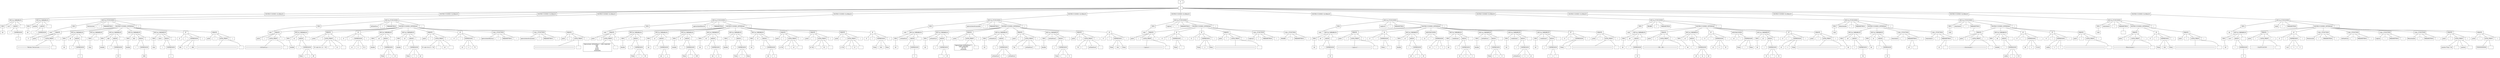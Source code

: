 graph "" { node [shape=box];n000 -- n000;
n000 [label="S"] ;
n000 -- n001;
n001 [label="A"] ;
n001 -- n002;
n002 [label="INSTRUCCIONES GLOBALES"] ;
n002 -- n003;
n003 [label="DECLA_VARIABLES"] ;
n003 -- n004;
n004 [label="TIPO"] ;
n004 -- n005;
n005 [label="int"] ;
n003 -- n006;
n006 [label="var1"] ;
n003 -- n007;
n007 [label="ASIGN"] ;
n007 -- n008;
n008 [label="="] ;
n007 -- n009;
n009 [label="EXPRESION"] ;
n009 -- n0010;
n0010 [label="1"] ;
n003 -- n0011;
n0011 [label=","] ;
n001 -- n0012;
n0012 [label="INSTRUCCIONES GLOBALES"] ;
n0012 -- n0013;
n0013 [label="DECLA_VARIABLES"] ;
n0013 -- n0014;
n0014 [label="TIPO"] ;
n0014 -- n0015;
n0015 [label="int"] ;
n0013 -- n0016;
n0016 [label="punteo"] ;
n0013 -- n0017;
n0017 [label="ASIGN"] ;
n0017 -- n0018;
n0018 [label="="] ;
n0017 -- n0019;
n0019 [label="EXPRESION"] ;
n0019 -- n0020;
n0020 [label="0"] ;
n0013 -- n0021;
n0021 [label=","] ;
n001 -- n0022;
n0022 [label="INSTRUCCIONES GLOBALES"] ;
n0022 -- n0023;
n0023 [label="DECLA_FUNCIONES"] ;
n0023 -- n0024;
n0024 [label="TIPO"] ;
n0024 -- n0025;
n0025 [label="void"] ;
n0023 -- n0026;
n0026 [label="Declaracion"] ;
n0023 -- n0027;
n0027 [label="("] ;
n0023 -- n0028;
n0028 [label="PARAMETROS"] ;
n0023 -- n0029;
n0029 [label="INSTRUCCIONES_INTERNAS"] ;
n0029 -- n0030;
n0030 [label="PRINTF_"] ;
n0030 -- n0031;
n0031 [label="print"] ;
n0030 -- n0032;
n0032 [label="("] ;
n0030 -- n0033;
n0033 [label="LISTA_PRINT"] ;
n0033 -- n0034;
n0034 [label="========= Metodo Declaracion =========\n"] ;
n0033 -- n0035;
n0035 [label=","] ;
n0030 -- n0036;
n0036 [label=")"] ;
n0029 -- n0037;
n0037 [label="DECLA_VARIABLES"] ;
n0037 -- n0038;
n0038 [label="TIPO"] ;
n0038 -- n0039;
n0039 [label="int"] ;
n0037 -- n0040;
n0040 [label="n4"] ;
n0037 -- n0041;
n0041 [label="ASIGN"] ;
n0041 -- n0042;
n0042 [label="="] ;
n0041 -- n0043;
n0043 [label="EXPRESION"] ;
n0043 -- n0044;
n0044 [label="2"] ;
n0037 -- n0045;
n0045 [label=","] ;
n0029 -- n0046;
n0046 [label="DECLA_VARIABLES"] ;
n0046 -- n0047;
n0047 [label="TIPO"] ;
n0047 -- n0048;
n0048 [label="char"] ;
n0046 -- n0049;
n0049 [label=","] ;
n0029 -- n0050;
n0050 [label="DECLA_VARIABLES"] ;
n0050 -- n0051;
n0051 [label="TIPO"] ;
n0051 -- n0052;
n0052 [label="double"] ;
n0050 -- n0053;
n0053 [label="db4"] ;
n0050 -- n0054;
n0054 [label="ASIGN"] ;
n0054 -- n0055;
n0055 [label="="] ;
n0054 -- n0056;
n0056 [label="EXPRESION"] ;
n0056 -- n0057;
n0057 [label="0.0"] ;
n0050 -- n0058;
n0058 [label=","] ;
n0029 -- n0059;
n0059 [label="DECLA_VARIABLES"] ;
n0059 -- n0060;
n0060 [label="TIPO"] ;
n0060 -- n0061;
n0061 [label="double"] ;
n0059 -- n0062;
n0062 [label="db1"] ;
n0059 -- n0063;
n0063 [label="ASIGN"] ;
n0063 -- n0064;
n0064 [label="="] ;
n0063 -- n0065;
n0065 [label="EXPRESION"] ;
n0065 -- n0066;
n0066 [label="db4"] ;
n0059 -- n0067;
n0067 [label=","] ;
n0029 -- n0068;
n0068 [label="DECLA_VARIABLES"] ;
n0068 -- n0069;
n0069 [label="TIPO"] ;
n0069 -- n0070;
n0070 [label="char"] ;
n0068 -- n0071;
n0071 [label="chr4"] ;
n0068 -- n0072;
n0072 [label="ASIGN"] ;
n0072 -- n0073;
n0073 [label="="] ;
n0072 -- n0074;
n0074 [label="EXPRESION"] ;
n0074 -- n0075;
n0075 [label="s"] ;
n0068 -- n0076;
n0076 [label=","] ;
n0029 -- n0077;
n0077 [label="IF"] ;
n0077 -- n0078;
n0078 [label="if"] ;
n0077 -- n0079;
n0079 [label="("] ;
n0077 -- n0080;
n0080 [label="EXPRESION"] ;
n0080 -- n0081;
n0081 [label="db1"] ;
n0080 -- n0082;
n0082 [label="=="] ;
n0080 -- n0083;
n0083 [label="db4"] ;
n0077 -- n0084;
n0084 [label=")"] ;
n0029 -- n0085;
n0085 [label="PRINTF_"] ;
n0085 -- n0086;
n0086 [label="print"] ;
n0085 -- n0087;
n0087 [label="("] ;
n0085 -- n0088;
n0088 [label="LISTA_PRINT"] ;
n0088 -- n0089;
n0089 [label="======================================\n"] ;
n0088 -- n0090;
n0090 [label=","] ;
n0085 -- n0091;
n0091 [label=")"] ;
n0023 -- n0092;
n0092 [label=")"] ;
n001 -- n0093;
n0093 [label="INSTRUCCIONES GLOBALES"] ;
n0093 -- n0094;
n0094 [label="DECLA_FUNCIONES"] ;
n0094 -- n0095;
n0095 [label="TIPO"] ;
n0095 -- n0096;
n0096 [label="void"] ;
n0094 -- n0097;
n0097 [label="Aritmeticas"] ;
n0094 -- n0098;
n0098 [label="("] ;
n0094 -- n0099;
n0099 [label="PARAMETROS"] ;
n0094 -- n00100;
n00100 [label="INSTRUCCIONES_INTERNAS"] ;
n00100 -- n00101;
n00101 [label="PRINTF_"] ;
n00101 -- n00102;
n00102 [label="print"] ;
n00101 -- n00103;
n00103 [label="("] ;
n00101 -- n00104;
n00104 [label="LISTA_PRINT"] ;
n00104 -- n00105;
n00105 [label="==============Aritmeticas=============\n"] ;
n00104 -- n00106;
n00106 [label=","] ;
n00101 -- n00107;
n00107 [label=")"] ;
n00100 -- n00108;
n00108 [label="DECLA_VARIABLES"] ;
n00108 -- n00109;
n00109 [label="TIPO"] ;
n00109 -- n00110;
n00110 [label="double"] ;
n00108 -- n00111;
n00111 [label="n1"] ;
n00108 -- n00112;
n00112 [label="ASIGN"] ;
n00112 -- n00113;
n00113 [label="="] ;
n00112 -- n00114;
n00114 [label="EXPRESION"] ;
n00114 -- n00115;
n00115 [label="None"] ;
n00114 -- n00116;
n00116 [label="+"] ;
n00114 -- n00117;
n00117 [label="49"] ;
n00108 -- n00118;
n00118 [label=","] ;
n00100 -- n00119;
n00119 [label="PRINTF_"] ;
n00119 -- n00120;
n00120 [label="print"] ;
n00119 -- n00121;
n00121 [label="("] ;
n00119 -- n00122;
n00122 [label="LISTA_PRINT"] ;
n00122 -- n00123;
n00123 [label="El valor de  n1 = %f\n"] ;
n00122 -- n00124;
n00124 [label=","] ;
n00122 -- n00125;
n00125 [label="n1"] ;
n00122 -- n00126;
n00126 [label=","] ;
n00119 -- n00127;
n00127 [label=")"] ;
n00100 -- n00128;
n00128 [label="IF"] ;
n00128 -- n00129;
n00129 [label="if"] ;
n00128 -- n00130;
n00130 [label="("] ;
n00128 -- n00131;
n00131 [label="EXPRESION"] ;
n00131 -- n00132;
n00132 [label="n1"] ;
n00131 -- n00133;
n00133 [label="=="] ;
n00131 -- n00134;
n00134 [label="52.1"] ;
n00128 -- n00135;
n00135 [label=")"] ;
n00100 -- n00136;
n00136 [label="DECLA_VARIABLES"] ;
n00136 -- n00137;
n00137 [label="TIPO"] ;
n00137 -- n00138;
n00138 [label="double"] ;
n00136 -- n00139;
n00139 [label="n4"] ;
n00136 -- n00140;
n00140 [label="ASIGN"] ;
n00140 -- n00141;
n00141 [label="="] ;
n00140 -- n00142;
n00142 [label="EXPRESION"] ;
n00142 -- n00143;
n00143 [label="None"] ;
n00142 -- n00144;
n00144 [label="+"] ;
n00142 -- n00145;
n00145 [label="1.0"] ;
n00136 -- n00146;
n00146 [label=","] ;
n00100 -- n00147;
n00147 [label="DECLA_VARIABLES"] ;
n00147 -- n00148;
n00148 [label="TIPO"] ;
n00148 -- n00149;
n00149 [label="double"] ;
n00147 -- n00150;
n00150 [label="n3"] ;
n00147 -- n00151;
n00151 [label="ASIGN"] ;
n00151 -- n00152;
n00152 [label="="] ;
n00151 -- n00153;
n00153 [label="EXPRESION"] ;
n00153 -- n00154;
n00154 [label="None"] ;
n00153 -- n00155;
n00155 [label="+"] ;
n00153 -- n00156;
n00156 [label="n4"] ;
n00147 -- n00157;
n00157 [label=","] ;
n00100 -- n00158;
n00158 [label="PRINTF_"] ;
n00158 -- n00159;
n00159 [label="print"] ;
n00158 -- n00160;
n00160 [label="("] ;
n00158 -- n00161;
n00161 [label="LISTA_PRINT"] ;
n00161 -- n00162;
n00162 [label="El valor de n3 = %f\n"] ;
n00161 -- n00163;
n00163 [label=","] ;
n00161 -- n00164;
n00164 [label="n3"] ;
n00161 -- n00165;
n00165 [label=","] ;
n00158 -- n00166;
n00166 [label=")"] ;
n00100 -- n00167;
n00167 [label="IF"] ;
n00167 -- n00168;
n00168 [label="if"] ;
n00167 -- n00169;
n00169 [label="("] ;
n00167 -- n00170;
n00170 [label="EXPRESION"] ;
n00170 -- n00171;
n00171 [label="n3"] ;
n00170 -- n00172;
n00172 [label="=="] ;
n00170 -- n00173;
n00173 [label="70"] ;
n00167 -- n00174;
n00174 [label=")"] ;
n00100 -- n00175;
n00175 [label="CALL_FUNCTION"] ;
n00175 -- n00176;
n00176 [label="operacionesBasicas"] ;
n00175 -- n00177;
n00177 [label="("] ;
n00175 -- n00178;
n00178 [label="PARAMETROS"] ;
n00175 -- n00179;
n00179 [label=")"] ;
n00100 -- n00180;
n00180 [label="CALL_FUNCTION"] ;
n00180 -- n00181;
n00181 [label="operacionesAvanzadas"] ;
n00180 -- n00182;
n00182 [label="("] ;
n00180 -- n00183;
n00183 [label="PARAMETROS"] ;
n00180 -- n00184;
n00184 [label=")"] ;
n00100 -- n00185;
n00185 [label="PRINTF_"] ;
n00185 -- n00186;
n00186 [label="print"] ;
n00185 -- n00187;
n00187 [label="("] ;
n00185 -- n00188;
n00188 [label="LISTA_PRINT"] ;
n00188 -- n00189;
n00189 [label="======================================\n"] ;
n00188 -- n00190;
n00190 [label=","] ;
n00185 -- n00191;
n00191 [label=")"] ;
n0094 -- n00192;
n00192 [label=")"] ;
n001 -- n00193;
n00193 [label="INSTRUCCIONES GLOBALES"] ;
n00193 -- n00194;
n00194 [label="DECLA_FUNCIONES"] ;
n00194 -- n00195;
n00195 [label="TIPO"] ;
n00195 -- n00196;
n00196 [label="void"] ;
n00194 -- n00197;
n00197 [label="operacionesBasicas"] ;
n00194 -- n00198;
n00198 [label="("] ;
n00194 -- n00199;
n00199 [label="PARAMETROS"] ;
n00194 -- n00200;
n00200 [label="INSTRUCCIONES_INTERNAS"] ;
n00200 -- n00201;
n00201 [label="PRINTF_"] ;
n00201 -- n00202;
n00202 [label="print"] ;
n00201 -- n00203;
n00203 [label="("] ;
n00201 -- n00204;
n00204 [label="LISTA_PRINT"] ;
n00204 -- n00205;
n00205 [label="Operaciones Aritmeticas 1: valor esperado:  \na)62   \nb)0   \nc)-19   \nd)256   \nresultados:\n"] ;
n00204 -- n00206;
n00206 [label=","] ;
n00201 -- n00207;
n00207 [label=")"] ;
n00200 -- n00208;
n00208 [label="DECLA_VARIABLES"] ;
n00208 -- n00209;
n00209 [label="TIPO"] ;
n00209 -- n00210;
n00210 [label="double"] ;
n00208 -- n00211;
n00211 [label="a"] ;
n00208 -- n00212;
n00212 [label="ASIGN"] ;
n00212 -- n00213;
n00213 [label="="] ;
n00212 -- n00214;
n00214 [label="EXPRESION"] ;
n00214 -- n00215;
n00215 [label="None"] ;
n00214 -- n00216;
n00216 [label="+"] ;
n00214 -- n00217;
n00217 [label="50"] ;
n00208 -- n00218;
n00218 [label=","] ;
n00200 -- n00219;
n00219 [label="DECLA_VARIABLES"] ;
n00219 -- n00220;
n00220 [label="TIPO"] ;
n00220 -- n00221;
n00221 [label="int"] ;
n00219 -- n00222;
n00222 [label="a2"] ;
n00219 -- n00223;
n00223 [label="ASIGN"] ;
n00223 -- n00224;
n00224 [label="="] ;
n00223 -- n00225;
n00225 [label="EXPRESION"] ;
n00225 -- n00226;
n00226 [label="int"] ;
n00225 -- n00227;
n00227 [label="a"] ;
n00219 -- n00228;
n00228 [label=","] ;
n00200 -- n00229;
n00229 [label="DECLA_VARIABLES"] ;
n00229 -- n00230;
n00230 [label="TIPO"] ;
n00230 -- n00231;
n00231 [label="double"] ;
n00229 -- n00232;
n00232 [label="b"] ;
n00229 -- n00233;
n00233 [label="ASIGN"] ;
n00233 -- n00234;
n00234 [label="="] ;
n00233 -- n00235;
n00235 [label="EXPRESION"] ;
n00235 -- n00236;
n00236 [label="None"] ;
n00235 -- n00237;
n00237 [label="-"] ;
n00235 -- n00238;
n00238 [label="100"] ;
n00229 -- n00239;
n00239 [label=","] ;
n00200 -- n00240;
n00240 [label="DECLA_VARIABLES"] ;
n00240 -- n00241;
n00241 [label="TIPO"] ;
n00241 -- n00242;
n00242 [label="int"] ;
n00240 -- n00243;
n00243 [label="b2"] ;
n00240 -- n00244;
n00244 [label="ASIGN"] ;
n00244 -- n00245;
n00245 [label="="] ;
n00244 -- n00246;
n00246 [label="EXPRESION"] ;
n00246 -- n00247;
n00247 [label="int"] ;
n00246 -- n00248;
n00248 [label="b"] ;
n00240 -- n00249;
n00249 [label=","] ;
n00200 -- n00250;
n00250 [label="DECLA_VARIABLES"] ;
n00250 -- n00251;
n00251 [label="TIPO"] ;
n00251 -- n00252;
n00252 [label="double"] ;
n00250 -- n00253;
n00253 [label="c"] ;
n00250 -- n00254;
n00254 [label="ASIGN"] ;
n00254 -- n00255;
n00255 [label="="] ;
n00254 -- n00256;
n00256 [label="EXPRESION"] ;
n00256 -- n00257;
n00257 [label="None"] ;
n00256 -- n00258;
n00258 [label="+"] ;
n00256 -- n00259;
n00259 [label="None"] ;
n00250 -- n00260;
n00260 [label=","] ;
n00200 -- n00261;
n00261 [label="DECLA_VARIABLES"] ;
n00261 -- n00262;
n00262 [label="TIPO"] ;
n00262 -- n00263;
n00263 [label="int"] ;
n00261 -- n00264;
n00264 [label="c2"] ;
n00261 -- n00265;
n00265 [label="ASIGN"] ;
n00265 -- n00266;
n00266 [label="="] ;
n00265 -- n00267;
n00267 [label="EXPRESION"] ;
n00267 -- n00268;
n00268 [label="int"] ;
n00267 -- n00269;
n00269 [label="c"] ;
n00261 -- n00270;
n00270 [label=","] ;
n00200 -- n00271;
n00271 [label="PRINTF_"] ;
n00271 -- n00272;
n00272 [label="print"] ;
n00271 -- n00273;
n00273 [label="("] ;
n00271 -- n00274;
n00274 [label="LISTA_PRINT"] ;
n00274 -- n00275;
n00275 [label="a) %d\n"] ;
n00274 -- n00276;
n00276 [label=","] ;
n00274 -- n00277;
n00277 [label="a2"] ;
n00274 -- n00278;
n00278 [label=","] ;
n00271 -- n00279;
n00279 [label=")"] ;
n00200 -- n00280;
n00280 [label="PRINTF_"] ;
n00280 -- n00281;
n00281 [label="print"] ;
n00280 -- n00282;
n00282 [label="("] ;
n00280 -- n00283;
n00283 [label="LISTA_PRINT"] ;
n00283 -- n00284;
n00284 [label="b) %d\n"] ;
n00283 -- n00285;
n00285 [label=","] ;
n00283 -- n00286;
n00286 [label="b2"] ;
n00283 -- n00287;
n00287 [label=","] ;
n00280 -- n00288;
n00288 [label=")"] ;
n00200 -- n00289;
n00289 [label="PRINTF_"] ;
n00289 -- n00290;
n00290 [label="print"] ;
n00289 -- n00291;
n00291 [label="("] ;
n00289 -- n00292;
n00292 [label="LISTA_PRINT"] ;
n00292 -- n00293;
n00293 [label="c) %d\n"] ;
n00292 -- n00294;
n00294 [label=","] ;
n00292 -- n00295;
n00295 [label="c2"] ;
n00292 -- n00296;
n00296 [label=","] ;
n00289 -- n00297;
n00297 [label=")"] ;
n00200 -- n00298;
n00298 [label="IF"] ;
n00298 -- n00299;
n00299 [label="if"] ;
n00298 -- n00300;
n00300 [label="("] ;
n00298 -- n00301;
n00301 [label="EXPRESION"] ;
n00301 -- n00302;
n00302 [label="None"] ;
n00301 -- n00303;
n00303 [label="&&"] ;
n00301 -- n00304;
n00304 [label="None"] ;
n00298 -- n00305;
n00305 [label=")"] ;
n00194 -- n00306;
n00306 [label=")"] ;
n001 -- n00307;
n00307 [label="INSTRUCCIONES GLOBALES"] ;
n00307 -- n00308;
n00308 [label="DECLA_FUNCIONES"] ;
n00308 -- n00309;
n00309 [label="TIPO"] ;
n00309 -- n00310;
n00310 [label="void"] ;
n00308 -- n00311;
n00311 [label="operacionesAvanzadas"] ;
n00308 -- n00312;
n00312 [label="("] ;
n00308 -- n00313;
n00313 [label="PARAMETROS"] ;
n00308 -- n00314;
n00314 [label="INSTRUCCIONES_INTERNAS"] ;
n00314 -- n00315;
n00315 [label="DECLA_VARIABLES"] ;
n00315 -- n00316;
n00316 [label="TIPO"] ;
n00316 -- n00317;
n00317 [label="int"] ;
n00315 -- n00318;
n00318 [label="aritmetica1"] ;
n00315 -- n00319;
n00319 [label="ASIGN"] ;
n00319 -- n00320;
n00320 [label="="] ;
n00319 -- n00321;
n00321 [label="EXPRESION"] ;
n00321 -- n00322;
n00322 [label="2"] ;
n00315 -- n00323;
n00323 [label=","] ;
n00314 -- n00324;
n00324 [label="DECLA_VARIABLES"] ;
n00324 -- n00325;
n00325 [label="TIPO"] ;
n00325 -- n00326;
n00326 [label="int"] ;
n00324 -- n00327;
n00327 [label="aritmetica2"] ;
n00324 -- n00328;
n00328 [label="ASIGN"] ;
n00328 -- n00329;
n00329 [label="="] ;
n00328 -- n00330;
n00330 [label="EXPRESION"] ;
n00330 -- n00331;
n00331 [label="-"] ;
n00330 -- n00332;
n00332 [label="10"] ;
n00324 -- n00333;
n00333 [label=","] ;
n00314 -- n00334;
n00334 [label="PRINTF_"] ;
n00334 -- n00335;
n00335 [label="print"] ;
n00334 -- n00336;
n00336 [label="("] ;
n00334 -- n00337;
n00337 [label="LISTA_PRINT"] ;
n00337 -- n00338;
n00338 [label="Operaciones Aritmeticas 2:\n valor esperado:\n -20  2.0\n resultado:\n"] ;
n00337 -- n00339;
n00339 [label=","] ;
n00334 -- n00340;
n00340 [label=")"] ;
n00314 -- n00341;
n00341 [label="DECLA_VARIABLES"] ;
n00341 -- n00342;
n00342 [label="TIPO"] ;
n00342 -- n00343;
n00343 [label="int"] ;
n00341 -- n00344;
n00344 [label="aritmetica3"] ;
n00341 -- n00345;
n00345 [label="ASIGN"] ;
n00345 -- n00346;
n00346 [label="="] ;
n00345 -- n00347;
n00347 [label="EXPRESION"] ;
n00347 -- n00348;
n00348 [label="aritmetica2"] ;
n00347 -- n00349;
n00349 [label="*"] ;
n00347 -- n00350;
n00350 [label="aritmetica1"] ;
n00341 -- n00351;
n00351 [label=","] ;
n00314 -- n00352;
n00352 [label="PRINTF_"] ;
n00352 -- n00353;
n00353 [label="print"] ;
n00352 -- n00354;
n00354 [label="("] ;
n00352 -- n00355;
n00355 [label="LISTA_PRINT"] ;
n00355 -- n00356;
n00356 [label="%d  "] ;
n00355 -- n00357;
n00357 [label=","] ;
n00355 -- n00358;
n00358 [label="aritmetica3"] ;
n00355 -- n00359;
n00359 [label=","] ;
n00352 -- n00360;
n00360 [label=")"] ;
n00314 -- n00361;
n00361 [label="DECLA_VARIABLES"] ;
n00361 -- n00362;
n00362 [label="TIPO"] ;
n00362 -- n00363;
n00363 [label="double"] ;
n00361 -- n00364;
n00364 [label="aritmetica4"] ;
n00361 -- n00365;
n00365 [label="ASIGN"] ;
n00365 -- n00366;
n00366 [label="="] ;
n00365 -- n00367;
n00367 [label="EXPRESION"] ;
n00367 -- n00368;
n00368 [label="None"] ;
n00367 -- n00369;
n00369 [label="-"] ;
n00367 -- n00370;
n00370 [label="0"] ;
n00361 -- n00371;
n00371 [label=","] ;
n00314 -- n00372;
n00372 [label="PRINTF_"] ;
n00372 -- n00373;
n00373 [label="print"] ;
n00372 -- n00374;
n00374 [label="("] ;
n00372 -- n00375;
n00375 [label="LISTA_PRINT"] ;
n00375 -- n00376;
n00376 [label="%f\n"] ;
n00375 -- n00377;
n00377 [label=","] ;
n00375 -- n00378;
n00378 [label="aritmetica4"] ;
n00375 -- n00379;
n00379 [label=","] ;
n00372 -- n00380;
n00380 [label=")"] ;
n00314 -- n00381;
n00381 [label="IF"] ;
n00381 -- n00382;
n00382 [label="if"] ;
n00381 -- n00383;
n00383 [label="("] ;
n00381 -- n00384;
n00384 [label="EXPRESION"] ;
n00384 -- n00385;
n00385 [label="None"] ;
n00384 -- n00386;
n00386 [label="&&"] ;
n00384 -- n00387;
n00387 [label="None"] ;
n00381 -- n00388;
n00388 [label=")"] ;
n00308 -- n00389;
n00389 [label=")"] ;
n001 -- n00390;
n00390 [label="INSTRUCCIONES GLOBALES"] ;
n00390 -- n00391;
n00391 [label="DECLA_FUNCIONES"] ;
n00391 -- n00392;
n00392 [label="TIPO"] ;
n00392 -- n00393;
n00393 [label="void"] ;
n00391 -- n00394;
n00394 [label="Logicas"] ;
n00391 -- n00395;
n00395 [label="("] ;
n00391 -- n00396;
n00396 [label="PARAMETROS"] ;
n00391 -- n00397;
n00397 [label="INSTRUCCIONES_INTERNAS"] ;
n00397 -- n00398;
n00398 [label="PRINTF_"] ;
n00398 -- n00399;
n00399 [label="print"] ;
n00398 -- n00400;
n00400 [label="("] ;
n00398 -- n00401;
n00401 [label="LISTA_PRINT"] ;
n00401 -- n00402;
n00402 [label="==============Logicas1=============\n"] ;
n00401 -- n00403;
n00403 [label=","] ;
n00398 -- n00404;
n00404 [label=")"] ;
n00397 -- n00405;
n00405 [label="IF"] ;
n00405 -- n00406;
n00406 [label="if"] ;
n00405 -- n00407;
n00407 [label="("] ;
n00405 -- n00408;
n00408 [label="EXPRESION"] ;
n00408 -- n00409;
n00409 [label="None"] ;
n00408 -- n00410;
n00410 [label="!"] ;
n00405 -- n00411;
n00411 [label=")"] ;
n00397 -- n00412;
n00412 [label="IF"] ;
n00412 -- n00413;
n00413 [label="if"] ;
n00412 -- n00414;
n00414 [label="("] ;
n00412 -- n00415;
n00415 [label="EXPRESION"] ;
n00415 -- n00416;
n00416 [label="None"] ;
n00415 -- n00417;
n00417 [label="||"] ;
n00415 -- n00418;
n00418 [label="None"] ;
n00412 -- n00419;
n00419 [label=")"] ;
n00397 -- n00420;
n00420 [label="PRINTF_"] ;
n00420 -- n00421;
n00421 [label="print"] ;
n00420 -- n00422;
n00422 [label="("] ;
n00420 -- n00423;
n00423 [label="LISTA_PRINT"] ;
n00423 -- n00424;
n00424 [label="======================================\n"] ;
n00423 -- n00425;
n00425 [label=","] ;
n00420 -- n00426;
n00426 [label=")"] ;
n00397 -- n00427;
n00427 [label="CALL_FUNCTION"] ;
n00427 -- n00428;
n00428 [label="Logicas2"] ;
n00427 -- n00429;
n00429 [label="("] ;
n00427 -- n00430;
n00430 [label="PARAMETROS"] ;
n00427 -- n00431;
n00431 [label=")"] ;
n00397 -- n00432;
n00432 [label="CALL_FUNCTION"] ;
n00432 -- n00433;
n00433 [label="BitABit"] ;
n00432 -- n00434;
n00434 [label="("] ;
n00432 -- n00435;
n00435 [label="PARAMETROS"] ;
n00432 -- n00436;
n00436 [label=")"] ;
n00391 -- n00437;
n00437 [label=")"] ;
n001 -- n00438;
n00438 [label="INSTRUCCIONES GLOBALES"] ;
n00438 -- n00439;
n00439 [label="DECLA_FUNCIONES"] ;
n00439 -- n00440;
n00440 [label="TIPO"] ;
n00440 -- n00441;
n00441 [label="void"] ;
n00439 -- n00442;
n00442 [label="Logicas2"] ;
n00439 -- n00443;
n00443 [label="("] ;
n00439 -- n00444;
n00444 [label="PARAMETROS"] ;
n00439 -- n00445;
n00445 [label="INSTRUCCIONES_INTERNAS"] ;
n00445 -- n00446;
n00446 [label="DECLA_VARIABLES"] ;
n00446 -- n00447;
n00447 [label="TIPO"] ;
n00447 -- n00448;
n00448 [label="int"] ;
n00446 -- n00449;
n00449 [label="n0"] ;
n00446 -- n00450;
n00450 [label="ASIGN"] ;
n00450 -- n00451;
n00451 [label="="] ;
n00450 -- n00452;
n00452 [label="EXPRESION"] ;
n00452 -- n00453;
n00453 [label="16"] ;
n00446 -- n00454;
n00454 [label=","] ;
n00445 -- n00455;
n00455 [label="PRINTF_"] ;
n00455 -- n00456;
n00456 [label="print"] ;
n00455 -- n00457;
n00457 [label="("] ;
n00455 -- n00458;
n00458 [label="LISTA_PRINT"] ;
n00458 -- n00459;
n00459 [label="==============Logicas2=============\n"] ;
n00458 -- n00460;
n00460 [label=","] ;
n00455 -- n00461;
n00461 [label=")"] ;
n00445 -- n00462;
n00462 [label="IF"] ;
n00462 -- n00463;
n00463 [label="if"] ;
n00462 -- n00464;
n00464 [label="("] ;
n00462 -- n00465;
n00465 [label="EXPRESION"] ;
n00465 -- n00466;
n00466 [label="None"] ;
n00465 -- n00467;
n00467 [label="!"] ;
n00462 -- n00468;
n00468 [label=")"] ;
n00445 -- n00469;
n00469 [label="DECLA_VARIABLES"] ;
n00469 -- n00470;
n00470 [label="TIPO"] ;
n00470 -- n00471;
n00471 [label="double"] ;
n00469 -- n00472;
n00472 [label="n1"] ;
n00469 -- n00473;
n00473 [label="ASIGN"] ;
n00473 -- n00474;
n00474 [label="="] ;
n00473 -- n00475;
n00475 [label="EXPRESION"] ;
n00475 -- n00476;
n00476 [label="n0"] ;
n00475 -- n00477;
n00477 [label="/"] ;
n00475 -- n00478;
n00478 [label="16"] ;
n00469 -- n00479;
n00479 [label=","] ;
n00445 -- n00480;
n00480 [label="ASIGNACIONES"] ;
n00480 -- n00481;
n00481 [label="n1"] ;
n00480 -- n00482;
n00482 [label="="] ;
n00480 -- n00483;
n00483 [label="EXPRESION"] ;
n00483 -- n00484;
n00484 [label="n1"] ;
n00483 -- n00485;
n00485 [label="+"] ;
n00483 -- n00486;
n00486 [label="1"] ;
n00445 -- n00487;
n00487 [label="DECLA_VARIABLES"] ;
n00487 -- n00488;
n00488 [label="TIPO"] ;
n00488 -- n00489;
n00489 [label="int"] ;
n00487 -- n00490;
n00490 [label="condicion1"] ;
n00487 -- n00491;
n00491 [label="ASIGN"] ;
n00491 -- n00492;
n00492 [label="="] ;
n00491 -- n00493;
n00493 [label="EXPRESION"] ;
n00493 -- n00494;
n00494 [label="n1"] ;
n00493 -- n00495;
n00495 [label="!="] ;
n00493 -- n00496;
n00496 [label="2"] ;
n00487 -- n00497;
n00497 [label=","] ;
n00445 -- n00498;
n00498 [label="DECLA_VARIABLES"] ;
n00498 -- n00499;
n00499 [label="TIPO"] ;
n00499 -- n00500;
n00500 [label="double"] ;
n00498 -- n00501;
n00501 [label="aritmetica1"] ;
n00498 -- n00502;
n00502 [label="ASIGN"] ;
n00502 -- n00503;
n00503 [label="="] ;
n00502 -- n00504;
n00504 [label="EXPRESION"] ;
n00504 -- n00505;
n00505 [label="None"] ;
n00504 -- n00506;
n00506 [label="+"] ;
n00504 -- n00507;
n00507 [label="0"] ;
n00498 -- n00508;
n00508 [label=","] ;
n00445 -- n00509;
n00509 [label="DECLA_VARIABLES"] ;
n00509 -- n00510;
n00510 [label="TIPO"] ;
n00510 -- n00511;
n00511 [label="int"] ;
n00509 -- n00512;
n00512 [label="condicion2"] ;
n00509 -- n00513;
n00513 [label="ASIGN"] ;
n00513 -- n00514;
n00514 [label="="] ;
n00513 -- n00515;
n00515 [label="EXPRESION"] ;
n00515 -- n00516;
n00516 [label="aritmetica1"] ;
n00515 -- n00517;
n00517 [label="=="] ;
n00515 -- n00518;
n00518 [label="n1"] ;
n00509 -- n00519;
n00519 [label=","] ;
n00445 -- n00520;
n00520 [label="DECLA_VARIABLES"] ;
n00520 -- n00521;
n00521 [label="TIPO"] ;
n00521 -- n00522;
n00522 [label="int"] ;
n00520 -- n00523;
n00523 [label="condicion3"] ;
n00520 -- n00524;
n00524 [label="ASIGN"] ;
n00524 -- n00525;
n00525 [label="="] ;
n00524 -- n00526;
n00526 [label="EXPRESION"] ;
n00526 -- n00527;
n00527 [label="1"] ;
n00526 -- n00528;
n00528 [label="!"] ;
n00520 -- n00529;
n00529 [label=","] ;
n00445 -- n00530;
n00530 [label="IF"] ;
n00530 -- n00531;
n00531 [label="if"] ;
n00530 -- n00532;
n00532 [label="("] ;
n00530 -- n00533;
n00533 [label="EXPRESION"] ;
n00533 -- n00534;
n00534 [label="None"] ;
n00533 -- n00535;
n00535 [label="!"] ;
n00530 -- n00536;
n00536 [label=")"] ;
n00445 -- n00537;
n00537 [label="PRINTF_"] ;
n00537 -- n00538;
n00538 [label="print"] ;
n00537 -- n00539;
n00539 [label="("] ;
n00537 -- n00540;
n00540 [label="LISTA_PRINT"] ;
n00540 -- n00541;
n00541 [label="======================================\n"] ;
n00540 -- n00542;
n00542 [label=","] ;
n00537 -- n00543;
n00543 [label=")"] ;
n00439 -- n00544;
n00544 [label=")"] ;
n001 -- n00545;
n00545 [label="INSTRUCCIONES GLOBALES"] ;
n00545 -- n00546;
n00546 [label="DECLA_FUNCIONES"] ;
n00546 -- n00547;
n00547 [label="TIPO"] ;
n00547 -- n00548;
n00548 [label="void"] ;
n00546 -- n00549;
n00549 [label="BitABit"] ;
n00546 -- n00550;
n00550 [label="("] ;
n00546 -- n00551;
n00551 [label="PARAMETROS"] ;
n00546 -- n00552;
n00552 [label="INSTRUCCIONES_INTERNAS"] ;
n00552 -- n00553;
n00553 [label="DECLA_VARIABLES"] ;
n00553 -- n00554;
n00554 [label="TIPO"] ;
n00554 -- n00555;
n00555 [label="int"] ;
n00553 -- n00556;
n00556 [label="n0"] ;
n00553 -- n00557;
n00557 [label="ASIGN"] ;
n00557 -- n00558;
n00558 [label="="] ;
n00557 -- n00559;
n00559 [label="EXPRESION"] ;
n00559 -- n00560;
n00560 [label="16"] ;
n00553 -- n00561;
n00561 [label=","] ;
n00552 -- n00562;
n00562 [label="PRINTF_"] ;
n00562 -- n00563;
n00563 [label="print"] ;
n00562 -- n00564;
n00564 [label="("] ;
n00562 -- n00565;
n00565 [label="LISTA_PRINT"] ;
n00565 -- n00566;
n00566 [label="==============Bit a Bit=============\n"] ;
n00565 -- n00567;
n00567 [label=","] ;
n00562 -- n00568;
n00568 [label=")"] ;
n00552 -- n00569;
n00569 [label="DECLA_VARIABLES"] ;
n00569 -- n00570;
n00570 [label="TIPO"] ;
n00570 -- n00571;
n00571 [label="int"] ;
n00569 -- n00572;
n00572 [label="n1"] ;
n00569 -- n00573;
n00573 [label="ASIGN"] ;
n00573 -- n00574;
n00574 [label="="] ;
n00573 -- n00575;
n00575 [label="EXPRESION"] ;
n00575 -- n00576;
n00576 [label="n0"] ;
n00575 -- n00577;
n00577 [label="&"] ;
n00575 -- n00578;
n00578 [label="n0"] ;
n00569 -- n00579;
n00579 [label=","] ;
n00552 -- n00580;
n00580 [label="IF"] ;
n00580 -- n00581;
n00581 [label="if"] ;
n00580 -- n00582;
n00582 [label="("] ;
n00580 -- n00583;
n00583 [label="EXPRESION"] ;
n00583 -- n00584;
n00584 [label="n1"] ;
n00583 -- n00585;
n00585 [label="=="] ;
n00583 -- n00586;
n00586 [label="16"] ;
n00580 -- n00587;
n00587 [label=")"] ;
n00552 -- n00588;
n00588 [label="ASIGNACIONES"] ;
n00588 -- n00589;
n00589 [label="n1"] ;
n00588 -- n00590;
n00590 [label="="] ;
n00588 -- n00591;
n00591 [label="EXPRESION"] ;
n00591 -- n00592;
n00592 [label="None"] ;
n00591 -- n00593;
n00593 [label="|"] ;
n00591 -- n00594;
n00594 [label="None"] ;
n00552 -- n00595;
n00595 [label="DECLA_VARIABLES"] ;
n00595 -- n00596;
n00596 [label="TIPO"] ;
n00596 -- n00597;
n00597 [label="int"] ;
n00595 -- n00598;
n00598 [label="n2"] ;
n00595 -- n00599;
n00599 [label="ASIGN"] ;
n00599 -- n00600;
n00600 [label="="] ;
n00599 -- n00601;
n00601 [label="EXPRESION"] ;
n00601 -- n00602;
n00602 [label="32"] ;
n00601 -- n00603;
n00603 [label="^"] ;
n00601 -- n00604;
n00604 [label="32"] ;
n00595 -- n00605;
n00605 [label=","] ;
n00552 -- n00606;
n00606 [label="IF"] ;
n00606 -- n00607;
n00607 [label="if"] ;
n00606 -- n00608;
n00608 [label="("] ;
n00606 -- n00609;
n00609 [label="EXPRESION"] ;
n00609 -- n00610;
n00610 [label="n2"] ;
n00609 -- n00611;
n00611 [label="=="] ;
n00609 -- n00612;
n00612 [label="None"] ;
n00606 -- n00613;
n00613 [label=")"] ;
n00552 -- n00614;
n00614 [label="PRINTF_"] ;
n00614 -- n00615;
n00615 [label="print"] ;
n00614 -- n00616;
n00616 [label="("] ;
n00614 -- n00617;
n00617 [label="LISTA_PRINT"] ;
n00617 -- n00618;
n00618 [label="======================================\n"] ;
n00617 -- n00619;
n00619 [label=","] ;
n00614 -- n00620;
n00620 [label=")"] ;
n00546 -- n00621;
n00621 [label=")"] ;
n001 -- n00622;
n00622 [label="INSTRUCCIONES GLOBALES"] ;
n00622 -- n00623;
n00623 [label="DECLA_FUNCIONES"] ;
n00623 -- n00624;
n00624 [label="TIPO"] ;
n00624 -- n00625;
n00625 [label="void"] ;
n00623 -- n00626;
n00626 [label="Relacionales"] ;
n00623 -- n00627;
n00627 [label="("] ;
n00623 -- n00628;
n00628 [label="PARAMETROS"] ;
n00623 -- n00629;
n00629 [label="INSTRUCCIONES_INTERNAS"] ;
n00629 -- n00630;
n00630 [label="DECLA_VARIABLES"] ;
n00630 -- n00631;
n00631 [label="TIPO"] ;
n00631 -- n00632;
n00632 [label="int"] ;
n00630 -- n00633;
n00633 [label="n0"] ;
n00630 -- n00634;
n00634 [label="ASIGN"] ;
n00634 -- n00635;
n00635 [label="="] ;
n00634 -- n00636;
n00636 [label="EXPRESION"] ;
n00636 -- n00637;
n00637 [label="34"] ;
n00630 -- n00638;
n00638 [label=","] ;
n00629 -- n00639;
n00639 [label="DECLA_VARIABLES"] ;
n00639 -- n00640;
n00640 [label="TIPO"] ;
n00640 -- n00641;
n00641 [label="int"] ;
n00639 -- n00642;
n00642 [label="n1"] ;
n00639 -- n00643;
n00643 [label="ASIGN"] ;
n00643 -- n00644;
n00644 [label="="] ;
n00643 -- n00645;
n00645 [label="EXPRESION"] ;
n00645 -- n00646;
n00646 [label="16"] ;
n00639 -- n00647;
n00647 [label=","] ;
n00629 -- n00648;
n00648 [label="CALL_FUNCTION"] ;
n00648 -- n00649;
n00649 [label="relaciones1"] ;
n00648 -- n00650;
n00650 [label="("] ;
n00648 -- n00651;
n00651 [label="PARAMETROS"] ;
n00651 -- n00652;
n00652 [label="n0"] ;
n00651 -- n00653;
n00653 [label=","] ;
n00648 -- n00654;
n00654 [label=")"] ;
n00629 -- n00655;
n00655 [label="CALL_FUNCTION"] ;
n00655 -- n00656;
n00656 [label="relaciones2"] ;
n00655 -- n00657;
n00657 [label="("] ;
n00655 -- n00658;
n00658 [label="PARAMETROS"] ;
n00658 -- n00659;
n00659 [label="n1"] ;
n00658 -- n00660;
n00660 [label=","] ;
n00655 -- n00661;
n00661 [label=")"] ;
n00623 -- n00662;
n00662 [label=")"] ;
n001 -- n00663;
n00663 [label="INSTRUCCIONES GLOBALES"] ;
n00663 -- n00664;
n00664 [label="DECLA_FUNCIONES"] ;
n00664 -- n00665;
n00665 [label="TIPO"] ;
n00665 -- n00666;
n00666 [label="void"] ;
n00664 -- n00667;
n00667 [label="relaciones1"] ;
n00664 -- n00668;
n00668 [label="("] ;
n00664 -- n00669;
n00669 [label="PARAMETROS"] ;
n00669 -- n00670;
n00670 [label=","] ;
n00664 -- n00671;
n00671 [label="INSTRUCCIONES_INTERNAS"] ;
n00671 -- n00672;
n00672 [label="PRINTF_"] ;
n00672 -- n00673;
n00673 [label="print"] ;
n00672 -- n00674;
n00674 [label="("] ;
n00672 -- n00675;
n00675 [label="LISTA_PRINT"] ;
n00675 -- n00676;
n00676 [label="==============relacionales1=============\n"] ;
n00675 -- n00677;
n00677 [label=","] ;
n00672 -- n00678;
n00678 [label=")"] ;
n00671 -- n00679;
n00679 [label="DECLA_VARIABLES"] ;
n00679 -- n00680;
n00680 [label="TIPO"] ;
n00680 -- n00681;
n00681 [label="double"] ;
n00679 -- n00682;
n00682 [label="n0"] ;
n00679 -- n00683;
n00683 [label="ASIGN"] ;
n00683 -- n00684;
n00684 [label="="] ;
n00683 -- n00685;
n00685 [label="EXPRESION"] ;
n00685 -- n00686;
n00686 [label="salida"] ;
n00685 -- n00687;
n00687 [label="+"] ;
n00685 -- n00688;
n00688 [label="0.0"] ;
n00679 -- n00689;
n00689 [label=","] ;
n00671 -- n00690;
n00690 [label="IF"] ;
n00690 -- n00691;
n00691 [label="if"] ;
n00690 -- n00692;
n00692 [label="("] ;
n00690 -- n00693;
n00693 [label="EXPRESION"] ;
n00693 -- n00694;
n00694 [label="n0"] ;
n00693 -- n00695;
n00695 [label="<"] ;
n00693 -- n00696;
n00696 [label="34.44"] ;
n00690 -- n00697;
n00697 [label=")"] ;
n00671 -- n00698;
n00698 [label="IF"] ;
n00698 -- n00699;
n00699 [label="if"] ;
n00698 -- n00700;
n00700 [label="("] ;
n00698 -- n00701;
n00701 [label="EXPRESION"] ;
n00701 -- n00702;
n00702 [label="salida"] ;
n00701 -- n00703;
n00703 [label="!="] ;
n00701 -- n00704;
n00704 [label="1"] ;
n00698 -- n00705;
n00705 [label=")"] ;
n00671 -- n00706;
n00706 [label="PRINTF_"] ;
n00706 -- n00707;
n00707 [label="print"] ;
n00706 -- n00708;
n00708 [label="("] ;
n00706 -- n00709;
n00709 [label="LISTA_PRINT"] ;
n00709 -- n00710;
n00710 [label="======================================\n"] ;
n00709 -- n00711;
n00711 [label=","] ;
n00706 -- n00712;
n00712 [label=")"] ;
n00664 -- n00713;
n00713 [label=")"] ;
n001 -- n00714;
n00714 [label="INSTRUCCIONES GLOBALES"] ;
n00714 -- n00715;
n00715 [label="DECLA_FUNCIONES"] ;
n00715 -- n00716;
n00716 [label="TIPO"] ;
n00716 -- n00717;
n00717 [label="void"] ;
n00715 -- n00718;
n00718 [label="relaciones2"] ;
n00715 -- n00719;
n00719 [label="("] ;
n00715 -- n00720;
n00720 [label="PARAMETROS"] ;
n00720 -- n00721;
n00721 [label=","] ;
n00715 -- n00722;
n00722 [label="INSTRUCCIONES_INTERNAS"] ;
n00722 -- n00723;
n00723 [label="PRINTF_"] ;
n00723 -- n00724;
n00724 [label="print"] ;
n00723 -- n00725;
n00725 [label="("] ;
n00723 -- n00726;
n00726 [label="LISTA_PRINT"] ;
n00726 -- n00727;
n00727 [label="============Relacionales2=============\n"] ;
n00726 -- n00728;
n00728 [label=","] ;
n00723 -- n00729;
n00729 [label=")"] ;
n00722 -- n00730;
n00730 [label="IF"] ;
n00730 -- n00731;
n00731 [label="if"] ;
n00730 -- n00732;
n00732 [label="("] ;
n00730 -- n00733;
n00733 [label="EXPRESION"] ;
n00733 -- n00734;
n00734 [label="None"] ;
n00733 -- n00735;
n00735 [label="&&"] ;
n00733 -- n00736;
n00736 [label="None"] ;
n00730 -- n00737;
n00737 [label=")"] ;
n00722 -- n00738;
n00738 [label="PRINTF_"] ;
n00738 -- n00739;
n00739 [label="print"] ;
n00738 -- n00740;
n00740 [label="("] ;
n00738 -- n00741;
n00741 [label="LISTA_PRINT"] ;
n00741 -- n00742;
n00742 [label="======================================\n"] ;
n00741 -- n00743;
n00743 [label=","] ;
n00738 -- n00744;
n00744 [label=")"] ;
n00715 -- n00745;
n00745 [label=")"] ;
n001 -- n00746;
n00746 [label="INSTRUCCIONES GLOBALES"] ;
n00746 -- n00747;
n00747 [label="DECLA_FUNCIONES"] ;
n00747 -- n00748;
n00748 [label="TIPO"] ;
n00748 -- n00749;
n00749 [label="int"] ;
n00747 -- n00750;
n00750 [label="main"] ;
n00747 -- n00751;
n00751 [label="("] ;
n00747 -- n00752;
n00752 [label="PARAMETROS"] ;
n00747 -- n00753;
n00753 [label="INSTRUCCIONES_INTERNAS"] ;
n00753 -- n00754;
n00754 [label="DECLA_VARIABLES"] ;
n00754 -- n00755;
n00755 [label="TIPO"] ;
n00755 -- n00756;
n00756 [label="int"] ;
n00754 -- n00757;
n00757 [label="var1"] ;
n00754 -- n00758;
n00758 [label="ASIGN"] ;
n00758 -- n00759;
n00759 [label="="] ;
n00758 -- n00760;
n00760 [label="EXPRESION"] ;
n00760 -- n00761;
n00761 [label="0"] ;
n00754 -- n00762;
n00762 [label=","] ;
n00753 -- n00763;
n00763 [label="PRINTF_"] ;
n00763 -- n00764;
n00764 [label="print"] ;
n00763 -- n00765;
n00765 [label="("] ;
n00763 -- n00766;
n00766 [label="LISTA_PRINT"] ;
n00766 -- n00767;
n00767 [label="-----------------CALIFICACION-----------------\n"] ;
n00766 -- n00768;
n00768 [label=","] ;
n00763 -- n00769;
n00769 [label=")"] ;
n00753 -- n00770;
n00770 [label="IF"] ;
n00770 -- n00771;
n00771 [label="if"] ;
n00770 -- n00772;
n00772 [label="("] ;
n00770 -- n00773;
n00773 [label="EXPRESION"] ;
n00773 -- n00774;
n00774 [label="var1"] ;
n00773 -- n00775;
n00775 [label="!="] ;
n00773 -- n00776;
n00776 [label="0"] ;
n00770 -- n00777;
n00777 [label=")"] ;
n00753 -- n00778;
n00778 [label="CALL_FUNCTION"] ;
n00778 -- n00779;
n00779 [label="Declaracion"] ;
n00778 -- n00780;
n00780 [label="("] ;
n00778 -- n00781;
n00781 [label="PARAMETROS"] ;
n00778 -- n00782;
n00782 [label=")"] ;
n00753 -- n00783;
n00783 [label="CALL_FUNCTION"] ;
n00783 -- n00784;
n00784 [label="Aritmeticas"] ;
n00783 -- n00785;
n00785 [label="("] ;
n00783 -- n00786;
n00786 [label="PARAMETROS"] ;
n00783 -- n00787;
n00787 [label=")"] ;
n00753 -- n00788;
n00788 [label="CALL_FUNCTION"] ;
n00788 -- n00789;
n00789 [label="Logicas"] ;
n00788 -- n00790;
n00790 [label="("] ;
n00788 -- n00791;
n00791 [label="PARAMETROS"] ;
n00788 -- n00792;
n00792 [label=")"] ;
n00753 -- n00793;
n00793 [label="CALL_FUNCTION"] ;
n00793 -- n00794;
n00794 [label="Relacionales"] ;
n00793 -- n00795;
n00795 [label="("] ;
n00793 -- n00796;
n00796 [label="PARAMETROS"] ;
n00793 -- n00797;
n00797 [label=")"] ;
n00753 -- n00798;
n00798 [label="PRINTF_"] ;
n00798 -- n00799;
n00799 [label="print"] ;
n00798 -- n00800;
n00800 [label="("] ;
n00798 -- n00801;
n00801 [label="LISTA_PRINT"] ;
n00801 -- n00802;
n00802 [label="punteo Final: %d\n"] ;
n00801 -- n00803;
n00803 [label=","] ;
n00801 -- n00804;
n00804 [label="punteo"] ;
n00801 -- n00805;
n00805 [label=","] ;
n00798 -- n00806;
n00806 [label=")"] ;
n00753 -- n00807;
n00807 [label="PRINTF_"] ;
n00807 -- n00808;
n00808 [label="print"] ;
n00807 -- n00809;
n00809 [label="("] ;
n00807 -- n00810;
n00810 [label="LISTA_PRINT"] ;
n00810 -- n00811;
n00811 [label="FINNNNNNNN\n"] ;
n00810 -- n00812;
n00812 [label=","] ;
n00807 -- n00813;
n00813 [label=")"] ;
n00747 -- n00814;
n00814 [label=")"] ;
}